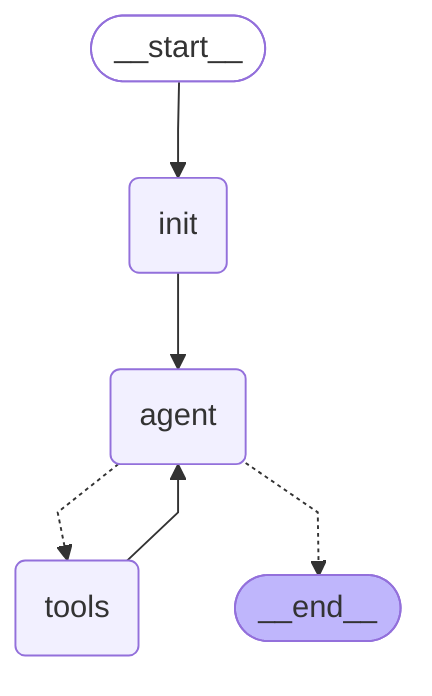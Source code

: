---
config:
  flowchart:
    curve: linear
---
graph TD;
	__start__([<p>__start__</p>]):::first
	init(init)
	agent(agent)
	tools(tools)
	__end__([<p>__end__</p>]):::last
	__start__ --> init;
	init --> agent;
	tools --> agent;
	agent -.-> tools;
	agent -.-> __end__;
	classDef default fill:#f2f0ff,line-height:1.2
	classDef first fill-opacity:0
	classDef last fill:#bfb6fc